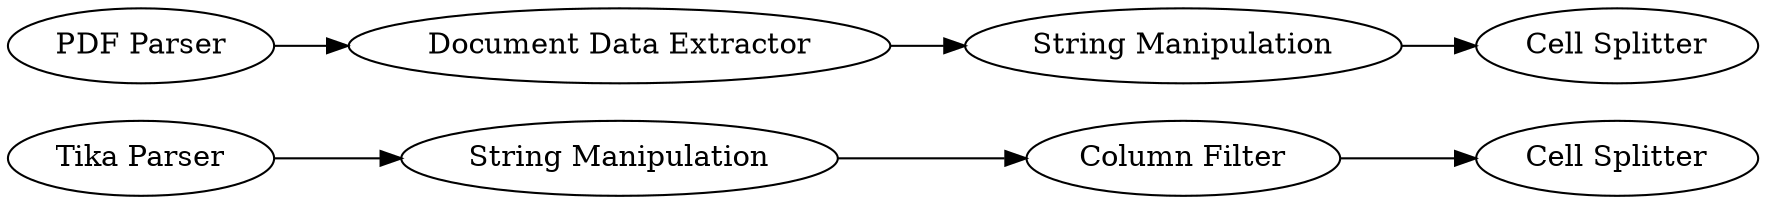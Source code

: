 digraph {
	"-1701884890891824792_14" [label="String Manipulation"]
	"-1701884890891824792_13" [label="Cell Splitter"]
	"-1701884890891824792_3" [label="Document Data Extractor"]
	"-1701884890891824792_12" [label="String Manipulation"]
	"-1701884890891824792_2" [label="PDF Parser"]
	"-1701884890891824792_1" [label="Tika Parser"]
	"-1701884890891824792_15" [label="Column Filter"]
	"-1701884890891824792_16" [label="Cell Splitter"]
	"-1701884890891824792_1" -> "-1701884890891824792_14"
	"-1701884890891824792_3" -> "-1701884890891824792_12"
	"-1701884890891824792_15" -> "-1701884890891824792_16"
	"-1701884890891824792_12" -> "-1701884890891824792_13"
	"-1701884890891824792_2" -> "-1701884890891824792_3"
	"-1701884890891824792_14" -> "-1701884890891824792_15"
	rankdir=LR
}
